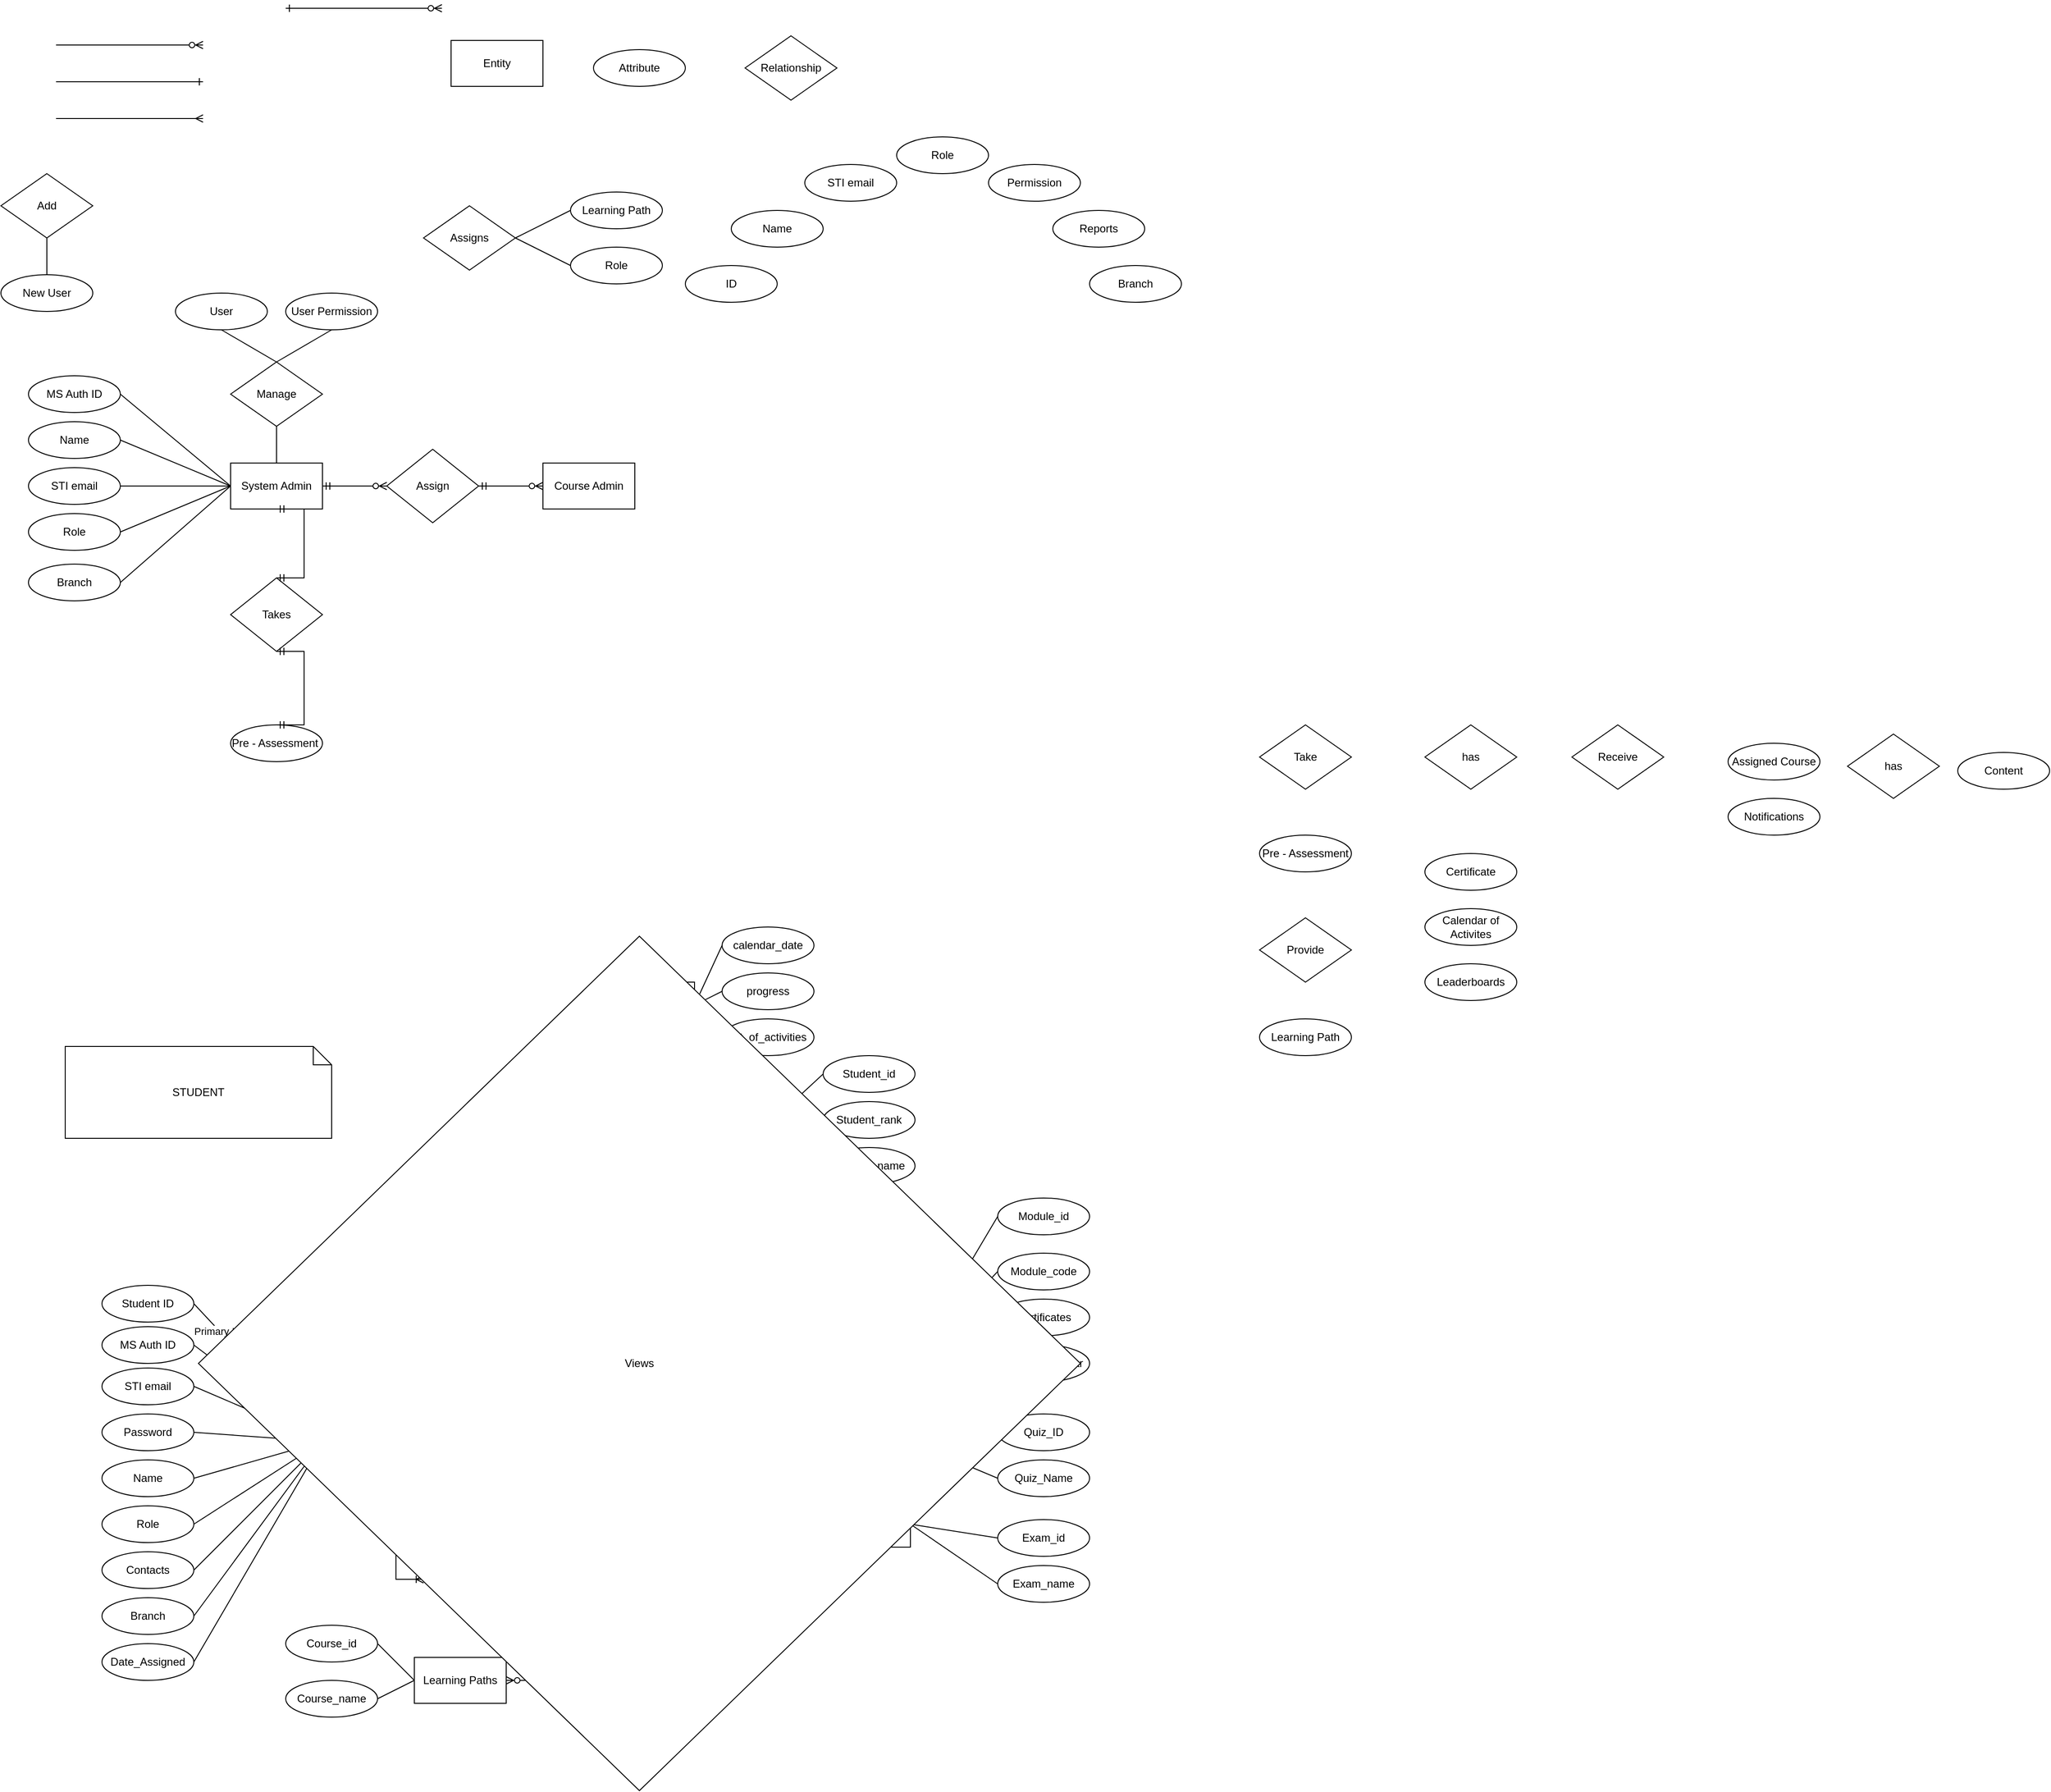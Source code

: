 <mxfile version="24.8.6">
  <diagram id="R2lEEEUBdFMjLlhIrx00" name="Page-1">
    <mxGraphModel dx="2271" dy="1125" grid="1" gridSize="10" guides="1" tooltips="1" connect="1" arrows="1" fold="1" page="1" pageScale="1" pageWidth="850" pageHeight="1100" math="0" shadow="0" extFonts="Permanent Marker^https://fonts.googleapis.com/css?family=Permanent+Marker">
      <root>
        <mxCell id="0" />
        <mxCell id="1" parent="0" />
        <mxCell id="C-vyLk0tnHw3VtMMgP7b-1" value="" style="edgeStyle=entityRelationEdgeStyle;endArrow=ERzeroToMany;startArrow=ERone;endFill=1;startFill=0;" parent="1" edge="1">
          <mxGeometry width="100" height="100" relative="1" as="geometry">
            <mxPoint x="410" y="40" as="sourcePoint" />
            <mxPoint x="580" y="40" as="targetPoint" />
          </mxGeometry>
        </mxCell>
        <mxCell id="GR5vHO_8xK8Zrt2Ty7Dj-1" value="" style="edgeStyle=entityRelationEdgeStyle;fontSize=12;html=1;endArrow=ERzeroToMany;endFill=1;rounded=0;" parent="1" edge="1">
          <mxGeometry width="100" height="100" relative="1" as="geometry">
            <mxPoint x="160" y="80" as="sourcePoint" />
            <mxPoint x="320" y="80" as="targetPoint" />
          </mxGeometry>
        </mxCell>
        <mxCell id="GR5vHO_8xK8Zrt2Ty7Dj-3" value="" style="edgeStyle=entityRelationEdgeStyle;fontSize=12;html=1;endArrow=ERone;endFill=1;rounded=0;" parent="1" edge="1">
          <mxGeometry width="100" height="100" relative="1" as="geometry">
            <mxPoint x="160" y="120" as="sourcePoint" />
            <mxPoint x="320" y="120" as="targetPoint" />
          </mxGeometry>
        </mxCell>
        <mxCell id="GR5vHO_8xK8Zrt2Ty7Dj-4" value="" style="edgeStyle=entityRelationEdgeStyle;fontSize=12;html=1;endArrow=ERmany;rounded=0;" parent="1" edge="1">
          <mxGeometry width="100" height="100" relative="1" as="geometry">
            <mxPoint x="160" y="160" as="sourcePoint" />
            <mxPoint x="320" y="160" as="targetPoint" />
          </mxGeometry>
        </mxCell>
        <mxCell id="GR5vHO_8xK8Zrt2Ty7Dj-5" value="Attribute" style="ellipse;whiteSpace=wrap;html=1;align=center;" parent="1" vertex="1">
          <mxGeometry x="745" y="85" width="100" height="40" as="geometry" />
        </mxCell>
        <mxCell id="GR5vHO_8xK8Zrt2Ty7Dj-6" value="Entity" style="html=1;dashed=0;whiteSpace=wrap;" parent="1" vertex="1">
          <mxGeometry x="590" y="75" width="100" height="50" as="geometry" />
        </mxCell>
        <mxCell id="GR5vHO_8xK8Zrt2Ty7Dj-7" value="Relationship" style="shape=rhombus;html=1;dashed=0;whiteSpace=wrap;perimeter=rhombusPerimeter;" parent="1" vertex="1">
          <mxGeometry x="910" y="70" width="100" height="70" as="geometry" />
        </mxCell>
        <mxCell id="GR5vHO_8xK8Zrt2Ty7Dj-8" value="System Admin" style="html=1;dashed=0;whiteSpace=wrap;" parent="1" vertex="1">
          <mxGeometry x="350" y="535" width="100" height="50" as="geometry" />
        </mxCell>
        <mxCell id="GR5vHO_8xK8Zrt2Ty7Dj-9" value="Student" style="html=1;dashed=0;whiteSpace=wrap;" parent="1" vertex="1">
          <mxGeometry x="450" y="1575" width="100" height="50" as="geometry" />
        </mxCell>
        <mxCell id="GR5vHO_8xK8Zrt2Ty7Dj-10" value="Course Admin" style="html=1;dashed=0;whiteSpace=wrap;" parent="1" vertex="1">
          <mxGeometry x="690" y="535" width="100" height="50" as="geometry" />
        </mxCell>
        <mxCell id="GR5vHO_8xK8Zrt2Ty7Dj-12" value="Name" style="ellipse;whiteSpace=wrap;html=1;align=center;" parent="1" vertex="1">
          <mxGeometry x="130" y="490" width="100" height="40" as="geometry" />
        </mxCell>
        <mxCell id="GR5vHO_8xK8Zrt2Ty7Dj-13" value="MS Auth ID" style="ellipse;whiteSpace=wrap;html=1;align=center;" parent="1" vertex="1">
          <mxGeometry x="130" y="440" width="100" height="40" as="geometry" />
        </mxCell>
        <mxCell id="GR5vHO_8xK8Zrt2Ty7Dj-14" value="STI email" style="ellipse;whiteSpace=wrap;html=1;align=center;" parent="1" vertex="1">
          <mxGeometry x="130" y="540" width="100" height="40" as="geometry" />
        </mxCell>
        <mxCell id="GR5vHO_8xK8Zrt2Ty7Dj-16" value="Role" style="ellipse;whiteSpace=wrap;html=1;align=center;" parent="1" vertex="1">
          <mxGeometry x="130" y="590" width="100" height="40" as="geometry" />
        </mxCell>
        <mxCell id="GR5vHO_8xK8Zrt2Ty7Dj-18" value="Assigned Course" style="ellipse;whiteSpace=wrap;html=1;align=center;" parent="1" vertex="1">
          <mxGeometry x="1980" y="840" width="100" height="40" as="geometry" />
        </mxCell>
        <mxCell id="GR5vHO_8xK8Zrt2Ty7Dj-21" value="Branch" style="ellipse;whiteSpace=wrap;html=1;align=center;" parent="1" vertex="1">
          <mxGeometry x="130" y="645" width="100" height="40" as="geometry" />
        </mxCell>
        <mxCell id="GR5vHO_8xK8Zrt2Ty7Dj-24" value="Name" style="ellipse;whiteSpace=wrap;html=1;align=center;" parent="1" vertex="1">
          <mxGeometry x="895" y="260" width="100" height="40" as="geometry" />
        </mxCell>
        <mxCell id="GR5vHO_8xK8Zrt2Ty7Dj-25" value="ID" style="ellipse;whiteSpace=wrap;html=1;align=center;" parent="1" vertex="1">
          <mxGeometry x="845" y="320" width="100" height="40" as="geometry" />
        </mxCell>
        <mxCell id="GR5vHO_8xK8Zrt2Ty7Dj-26" value="STI email" style="ellipse;whiteSpace=wrap;html=1;align=center;" parent="1" vertex="1">
          <mxGeometry x="975" y="210" width="100" height="40" as="geometry" />
        </mxCell>
        <mxCell id="GR5vHO_8xK8Zrt2Ty7Dj-27" value="Role" style="ellipse;whiteSpace=wrap;html=1;align=center;" parent="1" vertex="1">
          <mxGeometry x="1075" y="180" width="100" height="40" as="geometry" />
        </mxCell>
        <mxCell id="GR5vHO_8xK8Zrt2Ty7Dj-28" value="Permission" style="ellipse;whiteSpace=wrap;html=1;align=center;" parent="1" vertex="1">
          <mxGeometry x="1175" y="210" width="100" height="40" as="geometry" />
        </mxCell>
        <mxCell id="GR5vHO_8xK8Zrt2Ty7Dj-29" value="Branch" style="ellipse;whiteSpace=wrap;html=1;align=center;" parent="1" vertex="1">
          <mxGeometry x="1285" y="320" width="100" height="40" as="geometry" />
        </mxCell>
        <mxCell id="GR5vHO_8xK8Zrt2Ty7Dj-30" value="Reports" style="ellipse;whiteSpace=wrap;html=1;align=center;" parent="1" vertex="1">
          <mxGeometry x="1245" y="260" width="100" height="40" as="geometry" />
        </mxCell>
        <mxCell id="GR5vHO_8xK8Zrt2Ty7Dj-31" value="Name" style="ellipse;whiteSpace=wrap;html=1;align=center;" parent="1" vertex="1">
          <mxGeometry x="210" y="1620" width="100" height="40" as="geometry" />
        </mxCell>
        <mxCell id="GR5vHO_8xK8Zrt2Ty7Dj-32" value="MS Auth ID" style="ellipse;whiteSpace=wrap;html=1;align=center;" parent="1" vertex="1">
          <mxGeometry x="210" y="1475" width="100" height="40" as="geometry" />
        </mxCell>
        <mxCell id="GR5vHO_8xK8Zrt2Ty7Dj-33" value="STI email" style="ellipse;whiteSpace=wrap;html=1;align=center;" parent="1" vertex="1">
          <mxGeometry x="210" y="1520" width="100" height="40" as="geometry" />
        </mxCell>
        <mxCell id="GR5vHO_8xK8Zrt2Ty7Dj-34" value="Role" style="ellipse;whiteSpace=wrap;html=1;align=center;" parent="1" vertex="1">
          <mxGeometry x="210" y="1670" width="100" height="40" as="geometry" />
        </mxCell>
        <mxCell id="GR5vHO_8xK8Zrt2Ty7Dj-36" value="Branch" style="ellipse;whiteSpace=wrap;html=1;align=center;" parent="1" vertex="1">
          <mxGeometry x="210" y="1770" width="100" height="40" as="geometry" />
        </mxCell>
        <mxCell id="GR5vHO_8xK8Zrt2Ty7Dj-45" value="Contacts" style="ellipse;whiteSpace=wrap;html=1;align=center;" parent="1" vertex="1">
          <mxGeometry x="210" y="1720" width="100" height="40" as="geometry" />
        </mxCell>
        <mxCell id="GR5vHO_8xK8Zrt2Ty7Dj-46" value="Receive" style="shape=rhombus;html=1;dashed=0;whiteSpace=wrap;perimeter=rhombusPerimeter;" parent="1" vertex="1">
          <mxGeometry x="1810" y="820" width="100" height="70" as="geometry" />
        </mxCell>
        <mxCell id="GR5vHO_8xK8Zrt2Ty7Dj-47" value="has" style="shape=rhombus;html=1;dashed=0;whiteSpace=wrap;perimeter=rhombusPerimeter;" parent="1" vertex="1">
          <mxGeometry x="1650" y="820" width="100" height="70" as="geometry" />
        </mxCell>
        <mxCell id="GR5vHO_8xK8Zrt2Ty7Dj-48" value="Take" style="shape=rhombus;html=1;dashed=0;whiteSpace=wrap;perimeter=rhombusPerimeter;" parent="1" vertex="1">
          <mxGeometry x="1470" y="820" width="100" height="70" as="geometry" />
        </mxCell>
        <mxCell id="GR5vHO_8xK8Zrt2Ty7Dj-49" value="Pre - Assessment" style="ellipse;whiteSpace=wrap;html=1;align=center;" parent="1" vertex="1">
          <mxGeometry x="1470" y="940" width="100" height="40" as="geometry" />
        </mxCell>
        <mxCell id="GR5vHO_8xK8Zrt2Ty7Dj-50" value="Certificate" style="ellipse;whiteSpace=wrap;html=1;align=center;" parent="1" vertex="1">
          <mxGeometry x="1650" y="960" width="100" height="40" as="geometry" />
        </mxCell>
        <mxCell id="GR5vHO_8xK8Zrt2Ty7Dj-52" value="Calendar of Activites" style="ellipse;whiteSpace=wrap;html=1;align=center;" parent="1" vertex="1">
          <mxGeometry x="1650" y="1020" width="100" height="40" as="geometry" />
        </mxCell>
        <mxCell id="GR5vHO_8xK8Zrt2Ty7Dj-53" value="Leaderboards" style="ellipse;whiteSpace=wrap;html=1;align=center;" parent="1" vertex="1">
          <mxGeometry x="1650" y="1080" width="100" height="40" as="geometry" />
        </mxCell>
        <mxCell id="GR5vHO_8xK8Zrt2Ty7Dj-54" value="Notifications" style="ellipse;whiteSpace=wrap;html=1;align=center;" parent="1" vertex="1">
          <mxGeometry x="1980" y="900" width="100" height="40" as="geometry" />
        </mxCell>
        <mxCell id="GR5vHO_8xK8Zrt2Ty7Dj-55" value="Provide" style="shape=rhombus;html=1;dashed=0;whiteSpace=wrap;perimeter=rhombusPerimeter;" parent="1" vertex="1">
          <mxGeometry x="1470" y="1030" width="100" height="70" as="geometry" />
        </mxCell>
        <mxCell id="GR5vHO_8xK8Zrt2Ty7Dj-56" value="Learning Path" style="ellipse;whiteSpace=wrap;html=1;align=center;" parent="1" vertex="1">
          <mxGeometry x="1470" y="1140" width="100" height="40" as="geometry" />
        </mxCell>
        <mxCell id="GR5vHO_8xK8Zrt2Ty7Dj-57" value="Content" style="ellipse;whiteSpace=wrap;html=1;align=center;" parent="1" vertex="1">
          <mxGeometry x="2230" y="850" width="100" height="40" as="geometry" />
        </mxCell>
        <mxCell id="GR5vHO_8xK8Zrt2Ty7Dj-59" value="has" style="shape=rhombus;html=1;dashed=0;whiteSpace=wrap;perimeter=rhombusPerimeter;" parent="1" vertex="1">
          <mxGeometry x="2110" y="830" width="100" height="70" as="geometry" />
        </mxCell>
        <mxCell id="GR5vHO_8xK8Zrt2Ty7Dj-61" value="Assign" style="shape=rhombus;html=1;dashed=0;whiteSpace=wrap;perimeter=rhombusPerimeter;" parent="1" vertex="1">
          <mxGeometry x="520" y="520" width="100" height="80" as="geometry" />
        </mxCell>
        <mxCell id="GR5vHO_8xK8Zrt2Ty7Dj-63" value="Manage" style="shape=rhombus;html=1;dashed=0;whiteSpace=wrap;perimeter=rhombusPerimeter;" parent="1" vertex="1">
          <mxGeometry x="350" y="425" width="100" height="70" as="geometry" />
        </mxCell>
        <mxCell id="GR5vHO_8xK8Zrt2Ty7Dj-64" value="Assigns" style="shape=rhombus;html=1;dashed=0;whiteSpace=wrap;perimeter=rhombusPerimeter;" parent="1" vertex="1">
          <mxGeometry x="560" y="255" width="100" height="70" as="geometry" />
        </mxCell>
        <mxCell id="GR5vHO_8xK8Zrt2Ty7Dj-65" value="Role" style="ellipse;whiteSpace=wrap;html=1;align=center;" parent="1" vertex="1">
          <mxGeometry x="720" y="300" width="100" height="40" as="geometry" />
        </mxCell>
        <mxCell id="GR5vHO_8xK8Zrt2Ty7Dj-66" value="New User" style="ellipse;whiteSpace=wrap;html=1;align=center;" parent="1" vertex="1">
          <mxGeometry x="100" y="330" width="100" height="40" as="geometry" />
        </mxCell>
        <mxCell id="GR5vHO_8xK8Zrt2Ty7Dj-67" value="Student ID" style="ellipse;whiteSpace=wrap;html=1;align=center;" parent="1" vertex="1">
          <mxGeometry x="210" y="1430" width="100" height="40" as="geometry" />
        </mxCell>
        <mxCell id="GR5vHO_8xK8Zrt2Ty7Dj-69" value="Add" style="shape=rhombus;html=1;dashed=0;whiteSpace=wrap;perimeter=rhombusPerimeter;" parent="1" vertex="1">
          <mxGeometry x="100" y="220" width="100" height="70" as="geometry" />
        </mxCell>
        <mxCell id="569iE3gkdSnbsVmubHWF-2" value="" style="endArrow=none;html=1;rounded=0;entryX=0;entryY=0.5;entryDx=0;entryDy=0;exitX=1;exitY=0.5;exitDx=0;exitDy=0;" parent="1" source="GR5vHO_8xK8Zrt2Ty7Dj-13" target="GR5vHO_8xK8Zrt2Ty7Dj-8" edge="1">
          <mxGeometry width="50" height="50" relative="1" as="geometry">
            <mxPoint x="270" y="580" as="sourcePoint" />
            <mxPoint x="320" y="530" as="targetPoint" />
          </mxGeometry>
        </mxCell>
        <mxCell id="569iE3gkdSnbsVmubHWF-3" value="" style="endArrow=none;html=1;rounded=0;entryX=0;entryY=0.5;entryDx=0;entryDy=0;exitX=1;exitY=0.5;exitDx=0;exitDy=0;" parent="1" source="GR5vHO_8xK8Zrt2Ty7Dj-12" target="GR5vHO_8xK8Zrt2Ty7Dj-8" edge="1">
          <mxGeometry width="50" height="50" relative="1" as="geometry">
            <mxPoint x="300" y="650" as="sourcePoint" />
            <mxPoint x="350" y="600" as="targetPoint" />
          </mxGeometry>
        </mxCell>
        <mxCell id="569iE3gkdSnbsVmubHWF-4" value="" style="endArrow=none;html=1;rounded=0;entryX=0;entryY=0.5;entryDx=0;entryDy=0;exitX=1;exitY=0.5;exitDx=0;exitDy=0;" parent="1" source="GR5vHO_8xK8Zrt2Ty7Dj-14" target="GR5vHO_8xK8Zrt2Ty7Dj-8" edge="1">
          <mxGeometry width="50" height="50" relative="1" as="geometry">
            <mxPoint x="240" y="520" as="sourcePoint" />
            <mxPoint x="350" y="540" as="targetPoint" />
          </mxGeometry>
        </mxCell>
        <mxCell id="569iE3gkdSnbsVmubHWF-5" value="" style="endArrow=none;html=1;rounded=0;entryX=0;entryY=0.5;entryDx=0;entryDy=0;exitX=1;exitY=0.5;exitDx=0;exitDy=0;" parent="1" source="GR5vHO_8xK8Zrt2Ty7Dj-16" target="GR5vHO_8xK8Zrt2Ty7Dj-8" edge="1">
          <mxGeometry width="50" height="50" relative="1" as="geometry">
            <mxPoint x="250" y="530" as="sourcePoint" />
            <mxPoint x="360" y="550" as="targetPoint" />
          </mxGeometry>
        </mxCell>
        <mxCell id="569iE3gkdSnbsVmubHWF-6" value="" style="endArrow=none;html=1;rounded=0;entryX=0;entryY=0.5;entryDx=0;entryDy=0;exitX=1;exitY=0.5;exitDx=0;exitDy=0;" parent="1" source="GR5vHO_8xK8Zrt2Ty7Dj-21" target="GR5vHO_8xK8Zrt2Ty7Dj-8" edge="1">
          <mxGeometry width="50" height="50" relative="1" as="geometry">
            <mxPoint x="260" y="540" as="sourcePoint" />
            <mxPoint x="370" y="560" as="targetPoint" />
          </mxGeometry>
        </mxCell>
        <mxCell id="569iE3gkdSnbsVmubHWF-9" value="" style="endArrow=none;html=1;rounded=0;entryX=0.5;entryY=0;entryDx=0;entryDy=0;exitX=0.5;exitY=1;exitDx=0;exitDy=0;" parent="1" source="GR5vHO_8xK8Zrt2Ty7Dj-69" target="GR5vHO_8xK8Zrt2Ty7Dj-66" edge="1">
          <mxGeometry width="50" height="50" relative="1" as="geometry">
            <mxPoint y="285" as="sourcePoint" />
            <mxPoint x="120" y="180" as="targetPoint" />
          </mxGeometry>
        </mxCell>
        <mxCell id="569iE3gkdSnbsVmubHWF-11" value="" style="endArrow=none;html=1;rounded=0;entryX=1;entryY=0.5;entryDx=0;entryDy=0;exitX=0;exitY=0.5;exitDx=0;exitDy=0;" parent="1" source="GR5vHO_8xK8Zrt2Ty7Dj-65" target="GR5vHO_8xK8Zrt2Ty7Dj-64" edge="1">
          <mxGeometry width="50" height="50" relative="1" as="geometry">
            <mxPoint x="330" y="435" as="sourcePoint" />
            <mxPoint x="450" y="330" as="targetPoint" />
          </mxGeometry>
        </mxCell>
        <mxCell id="569iE3gkdSnbsVmubHWF-12" value="Learning Path" style="ellipse;whiteSpace=wrap;html=1;align=center;" parent="1" vertex="1">
          <mxGeometry x="720" y="240" width="100" height="40" as="geometry" />
        </mxCell>
        <mxCell id="569iE3gkdSnbsVmubHWF-14" value="" style="endArrow=none;html=1;rounded=0;entryX=0;entryY=0.5;entryDx=0;entryDy=0;exitX=1;exitY=0.5;exitDx=0;exitDy=0;" parent="1" source="GR5vHO_8xK8Zrt2Ty7Dj-64" target="569iE3gkdSnbsVmubHWF-12" edge="1">
          <mxGeometry width="50" height="50" relative="1" as="geometry">
            <mxPoint x="470" y="430" as="sourcePoint" />
            <mxPoint x="470" y="470" as="targetPoint" />
          </mxGeometry>
        </mxCell>
        <mxCell id="569iE3gkdSnbsVmubHWF-16" value="User" style="ellipse;whiteSpace=wrap;html=1;align=center;" parent="1" vertex="1">
          <mxGeometry x="290" y="350" width="100" height="40" as="geometry" />
        </mxCell>
        <mxCell id="569iE3gkdSnbsVmubHWF-17" value="User Permission" style="ellipse;whiteSpace=wrap;html=1;align=center;" parent="1" vertex="1">
          <mxGeometry x="410" y="350" width="100" height="40" as="geometry" />
        </mxCell>
        <mxCell id="569iE3gkdSnbsVmubHWF-18" value="" style="endArrow=none;html=1;rounded=0;entryX=0.5;entryY=1;entryDx=0;entryDy=0;exitX=0.5;exitY=0;exitDx=0;exitDy=0;" parent="1" source="GR5vHO_8xK8Zrt2Ty7Dj-8" target="GR5vHO_8xK8Zrt2Ty7Dj-63" edge="1">
          <mxGeometry width="50" height="50" relative="1" as="geometry">
            <mxPoint x="510" y="570" as="sourcePoint" />
            <mxPoint x="460" y="570" as="targetPoint" />
          </mxGeometry>
        </mxCell>
        <mxCell id="569iE3gkdSnbsVmubHWF-19" value="" style="endArrow=none;html=1;rounded=0;entryX=0.5;entryY=1;entryDx=0;entryDy=0;exitX=0.5;exitY=0;exitDx=0;exitDy=0;" parent="1" source="GR5vHO_8xK8Zrt2Ty7Dj-63" target="569iE3gkdSnbsVmubHWF-17" edge="1">
          <mxGeometry width="50" height="50" relative="1" as="geometry">
            <mxPoint x="520" y="580" as="sourcePoint" />
            <mxPoint x="470" y="580" as="targetPoint" />
          </mxGeometry>
        </mxCell>
        <mxCell id="569iE3gkdSnbsVmubHWF-20" value="" style="endArrow=none;html=1;rounded=0;entryX=0.5;entryY=1;entryDx=0;entryDy=0;exitX=0.5;exitY=0;exitDx=0;exitDy=0;" parent="1" source="GR5vHO_8xK8Zrt2Ty7Dj-63" target="569iE3gkdSnbsVmubHWF-16" edge="1">
          <mxGeometry width="50" height="50" relative="1" as="geometry">
            <mxPoint x="530" y="590" as="sourcePoint" />
            <mxPoint x="480" y="590" as="targetPoint" />
          </mxGeometry>
        </mxCell>
        <mxCell id="569iE3gkdSnbsVmubHWF-21" value="" style="endArrow=none;html=1;rounded=0;entryX=0;entryY=0.5;entryDx=0;entryDy=0;exitX=1;exitY=0.5;exitDx=0;exitDy=0;" parent="1" source="GR5vHO_8xK8Zrt2Ty7Dj-67" target="GR5vHO_8xK8Zrt2Ty7Dj-9" edge="1">
          <mxGeometry width="50" height="50" relative="1" as="geometry">
            <mxPoint x="330" y="1620" as="sourcePoint" />
            <mxPoint x="450" y="1515" as="targetPoint" />
          </mxGeometry>
        </mxCell>
        <mxCell id="fWeWGqHYw4TgUaEqcF_e-12" value="Primary Key" style="edgeLabel;html=1;align=center;verticalAlign=middle;resizable=0;points=[];" parent="569iE3gkdSnbsVmubHWF-21" vertex="1" connectable="0">
          <mxGeometry x="-0.789" y="2" relative="1" as="geometry">
            <mxPoint x="14" y="15" as="offset" />
          </mxGeometry>
        </mxCell>
        <mxCell id="569iE3gkdSnbsVmubHWF-22" value="" style="endArrow=none;html=1;rounded=0;exitX=1;exitY=0.5;exitDx=0;exitDy=0;entryX=0;entryY=0.5;entryDx=0;entryDy=0;" parent="1" source="GR5vHO_8xK8Zrt2Ty7Dj-33" target="GR5vHO_8xK8Zrt2Ty7Dj-9" edge="1">
          <mxGeometry width="50" height="50" relative="1" as="geometry">
            <mxPoint x="320" y="1460" as="sourcePoint" />
            <mxPoint x="450" y="1600" as="targetPoint" />
          </mxGeometry>
        </mxCell>
        <mxCell id="569iE3gkdSnbsVmubHWF-23" value="" style="endArrow=none;html=1;rounded=0;entryX=0;entryY=0.5;entryDx=0;entryDy=0;exitX=1;exitY=0.5;exitDx=0;exitDy=0;" parent="1" source="GR5vHO_8xK8Zrt2Ty7Dj-31" target="GR5vHO_8xK8Zrt2Ty7Dj-9" edge="1">
          <mxGeometry width="50" height="50" relative="1" as="geometry">
            <mxPoint x="330" y="1470" as="sourcePoint" />
            <mxPoint x="470" y="1625" as="targetPoint" />
          </mxGeometry>
        </mxCell>
        <mxCell id="569iE3gkdSnbsVmubHWF-24" value="" style="endArrow=none;html=1;rounded=0;entryX=0;entryY=0.5;entryDx=0;entryDy=0;exitX=1;exitY=0.5;exitDx=0;exitDy=0;" parent="1" source="GR5vHO_8xK8Zrt2Ty7Dj-34" target="GR5vHO_8xK8Zrt2Ty7Dj-9" edge="1">
          <mxGeometry width="50" height="50" relative="1" as="geometry">
            <mxPoint x="340" y="1480" as="sourcePoint" />
            <mxPoint x="480" y="1635" as="targetPoint" />
          </mxGeometry>
        </mxCell>
        <mxCell id="569iE3gkdSnbsVmubHWF-25" value="" style="endArrow=none;html=1;rounded=0;entryX=1;entryY=0.5;entryDx=0;entryDy=0;exitX=0;exitY=0.5;exitDx=0;exitDy=0;" parent="1" source="GR5vHO_8xK8Zrt2Ty7Dj-9" target="GR5vHO_8xK8Zrt2Ty7Dj-32" edge="1">
          <mxGeometry width="50" height="50" relative="1" as="geometry">
            <mxPoint x="350" y="1490" as="sourcePoint" />
            <mxPoint x="490" y="1645" as="targetPoint" />
          </mxGeometry>
        </mxCell>
        <mxCell id="569iE3gkdSnbsVmubHWF-26" value="" style="endArrow=none;html=1;rounded=0;entryX=1;entryY=0.5;entryDx=0;entryDy=0;exitX=0;exitY=0.5;exitDx=0;exitDy=0;" parent="1" source="GR5vHO_8xK8Zrt2Ty7Dj-9" target="GR5vHO_8xK8Zrt2Ty7Dj-45" edge="1">
          <mxGeometry width="50" height="50" relative="1" as="geometry">
            <mxPoint x="360" y="1500" as="sourcePoint" />
            <mxPoint x="500" y="1655" as="targetPoint" />
          </mxGeometry>
        </mxCell>
        <mxCell id="569iE3gkdSnbsVmubHWF-27" value="" style="endArrow=none;html=1;rounded=0;entryX=1;entryY=0.5;entryDx=0;entryDy=0;exitX=0;exitY=0.5;exitDx=0;exitDy=0;" parent="1" source="GR5vHO_8xK8Zrt2Ty7Dj-9" target="GR5vHO_8xK8Zrt2Ty7Dj-36" edge="1">
          <mxGeometry width="50" height="50" relative="1" as="geometry">
            <mxPoint x="370" y="1510" as="sourcePoint" />
            <mxPoint x="510" y="1665" as="targetPoint" />
          </mxGeometry>
        </mxCell>
        <mxCell id="569iE3gkdSnbsVmubHWF-28" value="Course" style="html=1;dashed=0;whiteSpace=wrap;" parent="1" vertex="1">
          <mxGeometry x="780" y="1575" width="100" height="50" as="geometry" />
        </mxCell>
        <mxCell id="fWeWGqHYw4TgUaEqcF_e-3" value="Takes" style="shape=rhombus;html=1;dashed=0;whiteSpace=wrap;perimeter=rhombusPerimeter;" parent="1" vertex="1">
          <mxGeometry x="350" y="660" width="100" height="80" as="geometry" />
        </mxCell>
        <mxCell id="fWeWGqHYw4TgUaEqcF_e-5" value="Pre - Assessment&amp;nbsp;" style="ellipse;whiteSpace=wrap;html=1;align=center;" parent="1" vertex="1">
          <mxGeometry x="350" y="820" width="100" height="40" as="geometry" />
        </mxCell>
        <mxCell id="fWeWGqHYw4TgUaEqcF_e-8" value="" style="edgeStyle=entityRelationEdgeStyle;fontSize=12;html=1;endArrow=ERzeroToMany;startArrow=ERmandOne;rounded=0;exitX=1;exitY=0.5;exitDx=0;exitDy=0;entryX=0;entryY=0.5;entryDx=0;entryDy=0;" parent="1" source="GR5vHO_8xK8Zrt2Ty7Dj-8" target="GR5vHO_8xK8Zrt2Ty7Dj-61" edge="1">
          <mxGeometry width="100" height="100" relative="1" as="geometry">
            <mxPoint x="560" y="780" as="sourcePoint" />
            <mxPoint x="660" y="680" as="targetPoint" />
          </mxGeometry>
        </mxCell>
        <mxCell id="fWeWGqHYw4TgUaEqcF_e-9" value="" style="edgeStyle=entityRelationEdgeStyle;fontSize=12;html=1;endArrow=ERzeroToMany;startArrow=ERmandOne;rounded=0;entryX=0;entryY=0.5;entryDx=0;entryDy=0;exitX=1;exitY=0.5;exitDx=0;exitDy=0;" parent="1" source="GR5vHO_8xK8Zrt2Ty7Dj-61" target="GR5vHO_8xK8Zrt2Ty7Dj-10" edge="1">
          <mxGeometry width="100" height="100" relative="1" as="geometry">
            <mxPoint x="630" y="590" as="sourcePoint" />
            <mxPoint x="530" y="570" as="targetPoint" />
            <Array as="points">
              <mxPoint x="630" y="650" />
            </Array>
          </mxGeometry>
        </mxCell>
        <mxCell id="fWeWGqHYw4TgUaEqcF_e-10" value="" style="edgeStyle=entityRelationEdgeStyle;fontSize=12;html=1;endArrow=ERmandOne;startArrow=ERmandOne;rounded=0;exitX=0.5;exitY=1;exitDx=0;exitDy=0;entryX=0.5;entryY=0;entryDx=0;entryDy=0;" parent="1" source="GR5vHO_8xK8Zrt2Ty7Dj-8" target="fWeWGqHYw4TgUaEqcF_e-3" edge="1">
          <mxGeometry width="100" height="100" relative="1" as="geometry">
            <mxPoint x="280" y="770" as="sourcePoint" />
            <mxPoint x="380" y="670" as="targetPoint" />
            <Array as="points">
              <mxPoint x="400" y="630" />
            </Array>
          </mxGeometry>
        </mxCell>
        <mxCell id="fWeWGqHYw4TgUaEqcF_e-11" value="" style="edgeStyle=entityRelationEdgeStyle;fontSize=12;html=1;endArrow=ERmandOne;startArrow=ERmandOne;rounded=0;entryX=0.5;entryY=1;entryDx=0;entryDy=0;exitX=0.5;exitY=0;exitDx=0;exitDy=0;" parent="1" source="fWeWGqHYw4TgUaEqcF_e-5" target="fWeWGqHYw4TgUaEqcF_e-3" edge="1">
          <mxGeometry width="100" height="100" relative="1" as="geometry">
            <mxPoint x="410" y="800" as="sourcePoint" />
            <mxPoint x="510" y="770" as="targetPoint" />
            <Array as="points">
              <mxPoint x="420" y="640" />
            </Array>
          </mxGeometry>
        </mxCell>
        <mxCell id="fWeWGqHYw4TgUaEqcF_e-13" value="Password" style="ellipse;whiteSpace=wrap;html=1;align=center;" parent="1" vertex="1">
          <mxGeometry x="210" y="1570" width="100" height="40" as="geometry" />
        </mxCell>
        <mxCell id="fWeWGqHYw4TgUaEqcF_e-15" value="" style="endArrow=none;html=1;rounded=0;entryX=1;entryY=0.5;entryDx=0;entryDy=0;exitX=0;exitY=0.5;exitDx=0;exitDy=0;" parent="1" source="GR5vHO_8xK8Zrt2Ty7Dj-9" target="fWeWGqHYw4TgUaEqcF_e-13" edge="1">
          <mxGeometry width="50" height="50" relative="1" as="geometry">
            <mxPoint x="450" y="1600" as="sourcePoint" />
            <mxPoint x="320" y="1760" as="targetPoint" />
          </mxGeometry>
        </mxCell>
        <mxCell id="fWeWGqHYw4TgUaEqcF_e-17" value="Pre-Assessments" style="html=1;dashed=0;whiteSpace=wrap;" parent="1" vertex="1">
          <mxGeometry x="730" y="1725" width="100" height="50" as="geometry" />
        </mxCell>
        <mxCell id="fWeWGqHYw4TgUaEqcF_e-21" value="Leaderboard" style="html=1;dashed=0;whiteSpace=wrap;" parent="1" vertex="1">
          <mxGeometry x="830" y="1235" width="100" height="50" as="geometry" />
        </mxCell>
        <mxCell id="fWeWGqHYw4TgUaEqcF_e-24" value="Assigned in" style="shape=rhombus;html=1;dashed=0;whiteSpace=wrap;perimeter=rhombusPerimeter;" parent="1" vertex="1">
          <mxGeometry x="620" y="1560" width="100" height="80" as="geometry" />
        </mxCell>
        <mxCell id="fWeWGqHYw4TgUaEqcF_e-28" value="" style="edgeStyle=entityRelationEdgeStyle;fontSize=12;html=1;endArrow=ERoneToMany;startArrow=ERoneToMany;rounded=0;exitX=1;exitY=0.5;exitDx=0;exitDy=0;entryX=0;entryY=0.5;entryDx=0;entryDy=0;" parent="1" source="GR5vHO_8xK8Zrt2Ty7Dj-9" target="fWeWGqHYw4TgUaEqcF_e-24" edge="1">
          <mxGeometry width="100" height="100" relative="1" as="geometry">
            <mxPoint x="580" y="1580" as="sourcePoint" />
            <mxPoint x="680" y="1480" as="targetPoint" />
          </mxGeometry>
        </mxCell>
        <mxCell id="fWeWGqHYw4TgUaEqcF_e-29" value="" style="edgeStyle=entityRelationEdgeStyle;fontSize=12;html=1;endArrow=ERoneToMany;startArrow=ERoneToMany;rounded=0;exitX=1;exitY=0.5;exitDx=0;exitDy=0;entryX=0;entryY=0.5;entryDx=0;entryDy=0;" parent="1" source="fWeWGqHYw4TgUaEqcF_e-24" target="569iE3gkdSnbsVmubHWF-28" edge="1">
          <mxGeometry width="100" height="100" relative="1" as="geometry">
            <mxPoint x="560" y="1610" as="sourcePoint" />
            <mxPoint x="630" y="1610" as="targetPoint" />
          </mxGeometry>
        </mxCell>
        <mxCell id="fWeWGqHYw4TgUaEqcF_e-32" value="Takes" style="shape=rhombus;html=1;dashed=0;whiteSpace=wrap;perimeter=rhombusPerimeter;" parent="1" vertex="1">
          <mxGeometry x="560" y="1710" width="100" height="80" as="geometry" />
        </mxCell>
        <mxCell id="fWeWGqHYw4TgUaEqcF_e-33" value="" style="edgeStyle=entityRelationEdgeStyle;fontSize=12;html=1;endArrow=ERoneToMany;startArrow=ERmandOne;rounded=0;exitX=0.5;exitY=1;exitDx=0;exitDy=0;entryX=0;entryY=0.5;entryDx=0;entryDy=0;" parent="1" source="GR5vHO_8xK8Zrt2Ty7Dj-9" target="fWeWGqHYw4TgUaEqcF_e-32" edge="1">
          <mxGeometry width="100" height="100" relative="1" as="geometry">
            <mxPoint x="550" y="1750" as="sourcePoint" />
            <mxPoint x="650" y="1650" as="targetPoint" />
          </mxGeometry>
        </mxCell>
        <mxCell id="fWeWGqHYw4TgUaEqcF_e-34" value="" style="edgeStyle=entityRelationEdgeStyle;fontSize=12;html=1;endArrow=ERoneToMany;startArrow=ERmandOne;rounded=0;exitX=1;exitY=0.5;exitDx=0;exitDy=0;entryX=0;entryY=0.5;entryDx=0;entryDy=0;" parent="1" source="fWeWGqHYw4TgUaEqcF_e-32" target="fWeWGqHYw4TgUaEqcF_e-17" edge="1">
          <mxGeometry width="100" height="100" relative="1" as="geometry">
            <mxPoint x="510" y="1635" as="sourcePoint" />
            <mxPoint x="570" y="1720" as="targetPoint" />
          </mxGeometry>
        </mxCell>
        <mxCell id="fWeWGqHYw4TgUaEqcF_e-35" value="Views" style="shape=rhombus;html=1;dashed=0;whiteSpace=wrap;perimeter=rhombusPerimeter;" parent="1" vertex="1">
          <mxGeometry x="560" y="1340" width="100" height="80" as="geometry" />
        </mxCell>
        <mxCell id="fWeWGqHYw4TgUaEqcF_e-48" value="Quiz" style="html=1;dashed=0;whiteSpace=wrap;" parent="1" vertex="1">
          <mxGeometry x="990" y="1575" width="100" height="50" as="geometry" />
        </mxCell>
        <mxCell id="fWeWGqHYw4TgUaEqcF_e-54" value="Course_ID" style="ellipse;whiteSpace=wrap;html=1;align=center;" parent="1" vertex="1">
          <mxGeometry x="865" y="1390" width="100" height="40" as="geometry" />
        </mxCell>
        <mxCell id="fWeWGqHYw4TgUaEqcF_e-55" value="Course_Name" style="ellipse;whiteSpace=wrap;html=1;align=center;" parent="1" vertex="1">
          <mxGeometry x="755" y="1390" width="100" height="40" as="geometry" />
        </mxCell>
        <mxCell id="fWeWGqHYw4TgUaEqcF_e-56" value="" style="endArrow=none;html=1;rounded=0;entryX=0.5;entryY=0;entryDx=0;entryDy=0;exitX=0.5;exitY=1;exitDx=0;exitDy=0;" parent="1" source="fWeWGqHYw4TgUaEqcF_e-55" target="569iE3gkdSnbsVmubHWF-28" edge="1">
          <mxGeometry width="50" height="50" relative="1" as="geometry">
            <mxPoint x="980" y="1550" as="sourcePoint" />
            <mxPoint x="890" y="1610" as="targetPoint" />
          </mxGeometry>
        </mxCell>
        <mxCell id="fWeWGqHYw4TgUaEqcF_e-57" value="" style="endArrow=none;html=1;rounded=0;entryX=0.5;entryY=0;entryDx=0;entryDy=0;exitX=0.5;exitY=1;exitDx=0;exitDy=0;" parent="1" source="fWeWGqHYw4TgUaEqcF_e-54" target="569iE3gkdSnbsVmubHWF-28" edge="1">
          <mxGeometry width="50" height="50" relative="1" as="geometry">
            <mxPoint x="990" y="1560" as="sourcePoint" />
            <mxPoint x="900" y="1620" as="targetPoint" />
          </mxGeometry>
        </mxCell>
        <mxCell id="fWeWGqHYw4TgUaEqcF_e-59" value="Exam" style="html=1;dashed=0;whiteSpace=wrap;" parent="1" vertex="1">
          <mxGeometry x="990" y="1665" width="100" height="50" as="geometry" />
        </mxCell>
        <mxCell id="fWeWGqHYw4TgUaEqcF_e-60" value="Modules" style="html=1;dashed=0;whiteSpace=wrap;" parent="1" vertex="1">
          <mxGeometry x="990" y="1490" width="100" height="50" as="geometry" />
        </mxCell>
        <mxCell id="fWeWGqHYw4TgUaEqcF_e-62" value="" style="edgeStyle=entityRelationEdgeStyle;fontSize=12;html=1;endArrow=ERoneToMany;startArrow=ERmandOne;rounded=0;exitX=1;exitY=0.25;exitDx=0;exitDy=0;entryX=0;entryY=0.5;entryDx=0;entryDy=0;" parent="1" source="569iE3gkdSnbsVmubHWF-28" target="fWeWGqHYw4TgUaEqcF_e-60" edge="1">
          <mxGeometry width="100" height="100" relative="1" as="geometry">
            <mxPoint x="1210" y="1590" as="sourcePoint" />
            <mxPoint x="1310" y="1490" as="targetPoint" />
          </mxGeometry>
        </mxCell>
        <mxCell id="fWeWGqHYw4TgUaEqcF_e-63" value="" style="edgeStyle=entityRelationEdgeStyle;fontSize=12;html=1;endArrow=ERzeroToOne;startArrow=ERmandOne;rounded=0;exitX=1;exitY=0.5;exitDx=0;exitDy=0;entryX=0;entryY=0.5;entryDx=0;entryDy=0;" parent="1" source="569iE3gkdSnbsVmubHWF-28" target="fWeWGqHYw4TgUaEqcF_e-48" edge="1">
          <mxGeometry width="100" height="100" relative="1" as="geometry">
            <mxPoint x="940" y="1700" as="sourcePoint" />
            <mxPoint x="1040" y="1600" as="targetPoint" />
          </mxGeometry>
        </mxCell>
        <mxCell id="fWeWGqHYw4TgUaEqcF_e-65" value="" style="edgeStyle=entityRelationEdgeStyle;fontSize=12;html=1;endArrow=ERzeroToOne;startArrow=ERmandOne;rounded=0;exitX=1;exitY=0.75;exitDx=0;exitDy=0;entryX=0;entryY=0.5;entryDx=0;entryDy=0;" parent="1" source="569iE3gkdSnbsVmubHWF-28" target="fWeWGqHYw4TgUaEqcF_e-59" edge="1">
          <mxGeometry width="100" height="100" relative="1" as="geometry">
            <mxPoint x="890" y="1610" as="sourcePoint" />
            <mxPoint x="1000" y="1610" as="targetPoint" />
          </mxGeometry>
        </mxCell>
        <mxCell id="fWeWGqHYw4TgUaEqcF_e-66" value="Quiz_ID" style="ellipse;whiteSpace=wrap;html=1;align=center;" parent="1" vertex="1">
          <mxGeometry x="1185" y="1570" width="100" height="40" as="geometry" />
        </mxCell>
        <mxCell id="fWeWGqHYw4TgUaEqcF_e-67" value="Quiz_Name" style="ellipse;whiteSpace=wrap;html=1;align=center;" parent="1" vertex="1">
          <mxGeometry x="1185" y="1620" width="100" height="40" as="geometry" />
        </mxCell>
        <mxCell id="fWeWGqHYw4TgUaEqcF_e-75" value="Exam_id" style="ellipse;whiteSpace=wrap;html=1;align=center;" parent="1" vertex="1">
          <mxGeometry x="1185" y="1685" width="100" height="40" as="geometry" />
        </mxCell>
        <mxCell id="fWeWGqHYw4TgUaEqcF_e-76" value="Exam_name" style="ellipse;whiteSpace=wrap;html=1;align=center;" parent="1" vertex="1">
          <mxGeometry x="1185" y="1735" width="100" height="40" as="geometry" />
        </mxCell>
        <mxCell id="fWeWGqHYw4TgUaEqcF_e-79" value="Produces" style="shape=rhombus;html=1;dashed=0;whiteSpace=wrap;perimeter=rhombusPerimeter;" parent="1" vertex="1">
          <mxGeometry x="730" y="1820" width="100" height="80" as="geometry" />
        </mxCell>
        <mxCell id="fWeWGqHYw4TgUaEqcF_e-80" value="Learning Paths" style="html=1;dashed=0;whiteSpace=wrap;" parent="1" vertex="1">
          <mxGeometry x="550" y="1835" width="100" height="50" as="geometry" />
        </mxCell>
        <mxCell id="fWeWGqHYw4TgUaEqcF_e-82" value="" style="edgeStyle=entityRelationEdgeStyle;fontSize=12;html=1;endArrow=ERzeroToMany;startArrow=ERmandOne;rounded=0;exitX=1;exitY=0.5;exitDx=0;exitDy=0;entryX=1;entryY=0.5;entryDx=0;entryDy=0;" parent="1" source="fWeWGqHYw4TgUaEqcF_e-17" target="fWeWGqHYw4TgUaEqcF_e-79" edge="1">
          <mxGeometry width="100" height="100" relative="1" as="geometry">
            <mxPoint x="550" y="1870" as="sourcePoint" />
            <mxPoint x="650" y="1770" as="targetPoint" />
          </mxGeometry>
        </mxCell>
        <mxCell id="fWeWGqHYw4TgUaEqcF_e-83" value="" style="edgeStyle=entityRelationEdgeStyle;fontSize=12;html=1;endArrow=ERzeroToMany;startArrow=ERmandOne;rounded=0;exitX=0;exitY=0.5;exitDx=0;exitDy=0;entryX=1;entryY=0.5;entryDx=0;entryDy=0;" parent="1" source="fWeWGqHYw4TgUaEqcF_e-79" target="fWeWGqHYw4TgUaEqcF_e-80" edge="1">
          <mxGeometry width="100" height="100" relative="1" as="geometry">
            <mxPoint x="840" y="2070" as="sourcePoint" />
            <mxPoint x="840" y="1960" as="targetPoint" />
          </mxGeometry>
        </mxCell>
        <mxCell id="fWeWGqHYw4TgUaEqcF_e-87" value="Date_Assigned" style="ellipse;whiteSpace=wrap;html=1;align=center;" parent="1" vertex="1">
          <mxGeometry x="210" y="1820" width="100" height="40" as="geometry" />
        </mxCell>
        <mxCell id="fWeWGqHYw4TgUaEqcF_e-88" value="" style="endArrow=none;html=1;rounded=0;entryX=1;entryY=0.5;entryDx=0;entryDy=0;exitX=0;exitY=0.5;exitDx=0;exitDy=0;" parent="1" source="GR5vHO_8xK8Zrt2Ty7Dj-9" target="fWeWGqHYw4TgUaEqcF_e-87" edge="1">
          <mxGeometry width="50" height="50" relative="1" as="geometry">
            <mxPoint x="460" y="1610" as="sourcePoint" />
            <mxPoint x="320" y="1800" as="targetPoint" />
          </mxGeometry>
        </mxCell>
        <mxCell id="fWeWGqHYw4TgUaEqcF_e-89" value="Course_name" style="ellipse;whiteSpace=wrap;html=1;align=center;" parent="1" vertex="1">
          <mxGeometry x="410" y="1860" width="100" height="40" as="geometry" />
        </mxCell>
        <mxCell id="fWeWGqHYw4TgUaEqcF_e-90" value="Course_id" style="ellipse;whiteSpace=wrap;html=1;align=center;" parent="1" vertex="1">
          <mxGeometry x="410" y="1800" width="100" height="40" as="geometry" />
        </mxCell>
        <mxCell id="fWeWGqHYw4TgUaEqcF_e-91" value="" style="endArrow=none;html=1;rounded=0;entryX=0;entryY=0.5;entryDx=0;entryDy=0;exitX=1;exitY=0.5;exitDx=0;exitDy=0;" parent="1" source="fWeWGqHYw4TgUaEqcF_e-90" target="fWeWGqHYw4TgUaEqcF_e-80" edge="1">
          <mxGeometry width="50" height="50" relative="1" as="geometry">
            <mxPoint x="460" y="1610" as="sourcePoint" />
            <mxPoint x="320" y="1850" as="targetPoint" />
          </mxGeometry>
        </mxCell>
        <mxCell id="fWeWGqHYw4TgUaEqcF_e-92" value="" style="endArrow=none;html=1;rounded=0;entryX=1;entryY=0.5;entryDx=0;entryDy=0;exitX=0;exitY=0.5;exitDx=0;exitDy=0;" parent="1" source="fWeWGqHYw4TgUaEqcF_e-80" target="fWeWGqHYw4TgUaEqcF_e-89" edge="1">
          <mxGeometry width="50" height="50" relative="1" as="geometry">
            <mxPoint x="520" y="1830" as="sourcePoint" />
            <mxPoint x="560" y="1870" as="targetPoint" />
          </mxGeometry>
        </mxCell>
        <mxCell id="fWeWGqHYw4TgUaEqcF_e-95" value="Badges" style="ellipse;whiteSpace=wrap;html=1;align=center;" parent="1" vertex="1">
          <mxGeometry x="975" y="1390" width="100" height="40" as="geometry" />
        </mxCell>
        <mxCell id="fWeWGqHYw4TgUaEqcF_e-96" value="" style="endArrow=none;html=1;rounded=0;entryX=0.5;entryY=1;entryDx=0;entryDy=0;exitX=0.5;exitY=0;exitDx=0;exitDy=0;" parent="1" source="569iE3gkdSnbsVmubHWF-28" target="fWeWGqHYw4TgUaEqcF_e-95" edge="1">
          <mxGeometry width="50" height="50" relative="1" as="geometry">
            <mxPoint x="780" y="1520" as="sourcePoint" />
            <mxPoint x="840" y="1585" as="targetPoint" />
          </mxGeometry>
        </mxCell>
        <mxCell id="fWeWGqHYw4TgUaEqcF_e-97" value="Certificates" style="ellipse;whiteSpace=wrap;html=1;align=center;" parent="1" vertex="1">
          <mxGeometry x="1185" y="1445" width="100" height="40" as="geometry" />
        </mxCell>
        <mxCell id="fWeWGqHYw4TgUaEqcF_e-98" value="Module_id" style="ellipse;whiteSpace=wrap;html=1;align=center;" parent="1" vertex="1">
          <mxGeometry x="1185" y="1335" width="100" height="40" as="geometry" />
        </mxCell>
        <mxCell id="fWeWGqHYw4TgUaEqcF_e-99" value="Module_code" style="ellipse;whiteSpace=wrap;html=1;align=center;" parent="1" vertex="1">
          <mxGeometry x="1185" y="1395" width="100" height="40" as="geometry" />
        </mxCell>
        <mxCell id="fWeWGqHYw4TgUaEqcF_e-101" value="" style="endArrow=none;html=1;rounded=0;entryX=1;entryY=0.5;entryDx=0;entryDy=0;exitX=0;exitY=0.5;exitDx=0;exitDy=0;" parent="1" source="fWeWGqHYw4TgUaEqcF_e-98" target="fWeWGqHYw4TgUaEqcF_e-60" edge="1">
          <mxGeometry width="50" height="50" relative="1" as="geometry">
            <mxPoint x="460" y="1610" as="sourcePoint" />
            <mxPoint x="320" y="1850" as="targetPoint" />
          </mxGeometry>
        </mxCell>
        <mxCell id="fWeWGqHYw4TgUaEqcF_e-102" value="" style="endArrow=none;html=1;rounded=0;entryX=0;entryY=0.5;entryDx=0;entryDy=0;exitX=1;exitY=0.5;exitDx=0;exitDy=0;" parent="1" source="fWeWGqHYw4TgUaEqcF_e-60" target="fWeWGqHYw4TgUaEqcF_e-99" edge="1">
          <mxGeometry width="50" height="50" relative="1" as="geometry">
            <mxPoint x="470" y="1620" as="sourcePoint" />
            <mxPoint x="330" y="1860" as="targetPoint" />
          </mxGeometry>
        </mxCell>
        <mxCell id="fWeWGqHYw4TgUaEqcF_e-103" value="" style="endArrow=none;html=1;rounded=0;entryX=0;entryY=0.5;entryDx=0;entryDy=0;exitX=1;exitY=0.5;exitDx=0;exitDy=0;" parent="1" source="fWeWGqHYw4TgUaEqcF_e-60" target="fWeWGqHYw4TgUaEqcF_e-97" edge="1">
          <mxGeometry width="50" height="50" relative="1" as="geometry">
            <mxPoint x="480" y="1630" as="sourcePoint" />
            <mxPoint x="340" y="1870" as="targetPoint" />
          </mxGeometry>
        </mxCell>
        <mxCell id="fWeWGqHYw4TgUaEqcF_e-104" value="" style="endArrow=none;html=1;rounded=0;entryX=0;entryY=0.5;entryDx=0;entryDy=0;exitX=1;exitY=0.5;exitDx=0;exitDy=0;" parent="1" source="fWeWGqHYw4TgUaEqcF_e-48" target="fWeWGqHYw4TgUaEqcF_e-66" edge="1">
          <mxGeometry width="50" height="50" relative="1" as="geometry">
            <mxPoint x="490" y="1640" as="sourcePoint" />
            <mxPoint x="350" y="1880" as="targetPoint" />
          </mxGeometry>
        </mxCell>
        <mxCell id="fWeWGqHYw4TgUaEqcF_e-105" value="" style="endArrow=none;html=1;rounded=0;entryX=0;entryY=0.5;entryDx=0;entryDy=0;exitX=1;exitY=0.5;exitDx=0;exitDy=0;" parent="1" source="fWeWGqHYw4TgUaEqcF_e-48" target="fWeWGqHYw4TgUaEqcF_e-67" edge="1">
          <mxGeometry width="50" height="50" relative="1" as="geometry">
            <mxPoint x="500" y="1650" as="sourcePoint" />
            <mxPoint x="360" y="1890" as="targetPoint" />
          </mxGeometry>
        </mxCell>
        <mxCell id="fWeWGqHYw4TgUaEqcF_e-106" value="" style="endArrow=none;html=1;rounded=0;entryX=0;entryY=0.5;entryDx=0;entryDy=0;exitX=1;exitY=0.5;exitDx=0;exitDy=0;" parent="1" source="fWeWGqHYw4TgUaEqcF_e-59" target="fWeWGqHYw4TgUaEqcF_e-75" edge="1">
          <mxGeometry width="50" height="50" relative="1" as="geometry">
            <mxPoint x="510" y="1660" as="sourcePoint" />
            <mxPoint x="370" y="1900" as="targetPoint" />
          </mxGeometry>
        </mxCell>
        <mxCell id="fWeWGqHYw4TgUaEqcF_e-107" value="" style="endArrow=none;html=1;rounded=0;entryX=0;entryY=0.5;entryDx=0;entryDy=0;exitX=1;exitY=0.5;exitDx=0;exitDy=0;" parent="1" source="fWeWGqHYw4TgUaEqcF_e-59" target="fWeWGqHYw4TgUaEqcF_e-76" edge="1">
          <mxGeometry width="50" height="50" relative="1" as="geometry">
            <mxPoint x="520" y="1670" as="sourcePoint" />
            <mxPoint x="380" y="1910" as="targetPoint" />
          </mxGeometry>
        </mxCell>
        <mxCell id="fWeWGqHYw4TgUaEqcF_e-108" value="" style="edgeStyle=entityRelationEdgeStyle;fontSize=12;html=1;endArrow=ERoneToMany;startArrow=ERzeroToOne;rounded=0;entryX=0.5;entryY=0;entryDx=0;entryDy=0;exitX=0;exitY=0.5;exitDx=0;exitDy=0;" parent="1" source="fWeWGqHYw4TgUaEqcF_e-35" target="GR5vHO_8xK8Zrt2Ty7Dj-9" edge="1">
          <mxGeometry width="100" height="100" relative="1" as="geometry">
            <mxPoint x="340" y="1320" as="sourcePoint" />
            <mxPoint x="440" y="1220" as="targetPoint" />
          </mxGeometry>
        </mxCell>
        <mxCell id="fWeWGqHYw4TgUaEqcF_e-109" value="" style="edgeStyle=entityRelationEdgeStyle;fontSize=12;html=1;endArrow=ERoneToMany;startArrow=ERzeroToOne;rounded=0;entryX=1;entryY=0.5;entryDx=0;entryDy=0;exitX=0;exitY=0.5;exitDx=0;exitDy=0;" parent="1" source="fWeWGqHYw4TgUaEqcF_e-21" target="fWeWGqHYw4TgUaEqcF_e-35" edge="1">
          <mxGeometry width="100" height="100" relative="1" as="geometry">
            <mxPoint x="812.5" y="1410" as="sourcePoint" />
            <mxPoint x="727.5" y="1410" as="targetPoint" />
            <Array as="points">
              <mxPoint x="662.5" y="1520" />
            </Array>
          </mxGeometry>
        </mxCell>
        <mxCell id="fWeWGqHYw4TgUaEqcF_e-110" value="Calendar of Activites" style="html=1;dashed=0;whiteSpace=wrap;" parent="1" vertex="1">
          <mxGeometry x="755" y="1100" width="100" height="50" as="geometry" />
        </mxCell>
        <mxCell id="fWeWGqHYw4TgUaEqcF_e-111" value="" style="edgeStyle=entityRelationEdgeStyle;fontSize=12;html=1;endArrow=ERoneToMany;startArrow=ERmandOne;rounded=0;exitX=0.5;exitY=0;exitDx=0;exitDy=0;entryX=0;entryY=0.5;entryDx=0;entryDy=0;" parent="1" source="fWeWGqHYw4TgUaEqcF_e-35" target="fWeWGqHYw4TgUaEqcF_e-110" edge="1">
          <mxGeometry width="100" height="100" relative="1" as="geometry">
            <mxPoint x="590" y="1315" as="sourcePoint" />
            <mxPoint x="690" y="1220" as="targetPoint" />
          </mxGeometry>
        </mxCell>
        <mxCell id="fWeWGqHYw4TgUaEqcF_e-112" value="Student_rank" style="ellipse;whiteSpace=wrap;html=1;align=center;" parent="1" vertex="1">
          <mxGeometry x="995" y="1230" width="100" height="40" as="geometry" />
        </mxCell>
        <mxCell id="fWeWGqHYw4TgUaEqcF_e-113" value="Student_name" style="ellipse;whiteSpace=wrap;html=1;align=center;" parent="1" vertex="1">
          <mxGeometry x="995" y="1280" width="100" height="40" as="geometry" />
        </mxCell>
        <mxCell id="fWeWGqHYw4TgUaEqcF_e-114" value="Student_id" style="ellipse;whiteSpace=wrap;html=1;align=center;" parent="1" vertex="1">
          <mxGeometry x="995" y="1180" width="100" height="40" as="geometry" />
        </mxCell>
        <mxCell id="fWeWGqHYw4TgUaEqcF_e-115" value="" style="endArrow=none;html=1;rounded=0;entryX=1;entryY=0.5;entryDx=0;entryDy=0;exitX=0;exitY=0.5;exitDx=0;exitDy=0;" parent="1" source="fWeWGqHYw4TgUaEqcF_e-114" target="fWeWGqHYw4TgUaEqcF_e-21" edge="1">
          <mxGeometry width="50" height="50" relative="1" as="geometry">
            <mxPoint x="1270" y="1320" as="sourcePoint" />
            <mxPoint x="1185" y="1405" as="targetPoint" />
          </mxGeometry>
        </mxCell>
        <mxCell id="fWeWGqHYw4TgUaEqcF_e-116" value="" style="endArrow=none;html=1;rounded=0;entryX=1;entryY=0.5;entryDx=0;entryDy=0;exitX=0;exitY=0.5;exitDx=0;exitDy=0;" parent="1" source="fWeWGqHYw4TgUaEqcF_e-112" target="fWeWGqHYw4TgUaEqcF_e-21" edge="1">
          <mxGeometry width="50" height="50" relative="1" as="geometry">
            <mxPoint x="1255" y="1330" as="sourcePoint" />
            <mxPoint x="1195" y="1415" as="targetPoint" />
          </mxGeometry>
        </mxCell>
        <mxCell id="fWeWGqHYw4TgUaEqcF_e-117" value="" style="endArrow=none;html=1;rounded=0;entryX=1;entryY=0.5;entryDx=0;entryDy=0;exitX=0;exitY=0.5;exitDx=0;exitDy=0;" parent="1" source="fWeWGqHYw4TgUaEqcF_e-113" target="fWeWGqHYw4TgUaEqcF_e-21" edge="1">
          <mxGeometry width="50" height="50" relative="1" as="geometry">
            <mxPoint x="1290" y="1340" as="sourcePoint" />
            <mxPoint x="1205" y="1425" as="targetPoint" />
          </mxGeometry>
        </mxCell>
        <mxCell id="fWeWGqHYw4TgUaEqcF_e-118" value="progress" style="ellipse;whiteSpace=wrap;html=1;align=center;" parent="1" vertex="1">
          <mxGeometry x="885" y="1090" width="100" height="40" as="geometry" />
        </mxCell>
        <mxCell id="fWeWGqHYw4TgUaEqcF_e-119" value="calendar_date" style="ellipse;whiteSpace=wrap;html=1;align=center;" parent="1" vertex="1">
          <mxGeometry x="885" y="1040" width="100" height="40" as="geometry" />
        </mxCell>
        <mxCell id="fWeWGqHYw4TgUaEqcF_e-120" value="list_of_activities" style="ellipse;whiteSpace=wrap;html=1;align=center;" parent="1" vertex="1">
          <mxGeometry x="885" y="1140" width="100" height="40" as="geometry" />
        </mxCell>
        <mxCell id="fWeWGqHYw4TgUaEqcF_e-121" value="" style="endArrow=none;html=1;rounded=0;entryX=1;entryY=0.5;entryDx=0;entryDy=0;exitX=0;exitY=0.5;exitDx=0;exitDy=0;" parent="1" source="fWeWGqHYw4TgUaEqcF_e-119" target="fWeWGqHYw4TgUaEqcF_e-110" edge="1">
          <mxGeometry width="50" height="50" relative="1" as="geometry">
            <mxPoint x="1005" y="1210" as="sourcePoint" />
            <mxPoint x="940" y="1270" as="targetPoint" />
          </mxGeometry>
        </mxCell>
        <mxCell id="fWeWGqHYw4TgUaEqcF_e-122" value="" style="endArrow=none;html=1;rounded=0;entryX=1;entryY=0.5;entryDx=0;entryDy=0;exitX=0;exitY=0.5;exitDx=0;exitDy=0;" parent="1" source="fWeWGqHYw4TgUaEqcF_e-118" target="fWeWGqHYw4TgUaEqcF_e-110" edge="1">
          <mxGeometry width="50" height="50" relative="1" as="geometry">
            <mxPoint x="1015" y="1220" as="sourcePoint" />
            <mxPoint x="950" y="1280" as="targetPoint" />
          </mxGeometry>
        </mxCell>
        <mxCell id="fWeWGqHYw4TgUaEqcF_e-123" value="" style="endArrow=none;html=1;rounded=0;entryX=1;entryY=0.5;entryDx=0;entryDy=0;exitX=0;exitY=0.5;exitDx=0;exitDy=0;" parent="1" source="fWeWGqHYw4TgUaEqcF_e-120" target="fWeWGqHYw4TgUaEqcF_e-110" edge="1">
          <mxGeometry width="50" height="50" relative="1" as="geometry">
            <mxPoint x="1025" y="1230" as="sourcePoint" />
            <mxPoint x="960" y="1290" as="targetPoint" />
          </mxGeometry>
        </mxCell>
        <mxCell id="fWeWGqHYw4TgUaEqcF_e-124" value="STUDENT" style="shape=note;size=20;whiteSpace=wrap;html=1;" parent="1" vertex="1">
          <mxGeometry x="170" y="1170" width="290" height="100" as="geometry" />
        </mxCell>
        <mxCell id="fWeWGqHYw4TgUaEqcF_e-125" value="" style="edgeStyle=entityRelationEdgeStyle;fontSize=12;html=1;endArrow=ERzeroToMany;startArrow=ERmandOne;rounded=0;exitX=0.5;exitY=1;exitDx=0;exitDy=0;entryX=0;entryY=0.25;entryDx=0;entryDy=0;" parent="1" source="fWeWGqHYw4TgUaEqcF_e-35" target="569iE3gkdSnbsVmubHWF-28" edge="1">
          <mxGeometry width="100" height="100" relative="1" as="geometry">
            <mxPoint x="810" y="1487.5" as="sourcePoint" />
            <mxPoint x="640" y="1320" as="targetPoint" />
          </mxGeometry>
        </mxCell>
        <mxCell id="fWeWGqHYw4TgUaEqcF_e-126" value="Progression Bar" style="ellipse;whiteSpace=wrap;html=1;align=center;" parent="1" vertex="1">
          <mxGeometry x="1185" y="1495" width="100" height="40" as="geometry" />
        </mxCell>
        <mxCell id="fWeWGqHYw4TgUaEqcF_e-127" value="" style="endArrow=none;html=1;rounded=0;entryX=0;entryY=0.5;entryDx=0;entryDy=0;exitX=1;exitY=0.5;exitDx=0;exitDy=0;" parent="1" source="fWeWGqHYw4TgUaEqcF_e-60" target="fWeWGqHYw4TgUaEqcF_e-126" edge="1">
          <mxGeometry width="50" height="50" relative="1" as="geometry">
            <mxPoint x="1100" y="1525" as="sourcePoint" />
            <mxPoint x="1195" y="1475" as="targetPoint" />
          </mxGeometry>
        </mxCell>
        <mxCell id="NWcZZdeo8rmhl0McWUPI-1" value="Views" style="shape=rhombus;html=1;dashed=0;whiteSpace=wrap;perimeter=rhombusPerimeter;" vertex="1" parent="1">
          <mxGeometry x="315" y="1050" width="960" height="930" as="geometry" />
        </mxCell>
      </root>
    </mxGraphModel>
  </diagram>
</mxfile>
